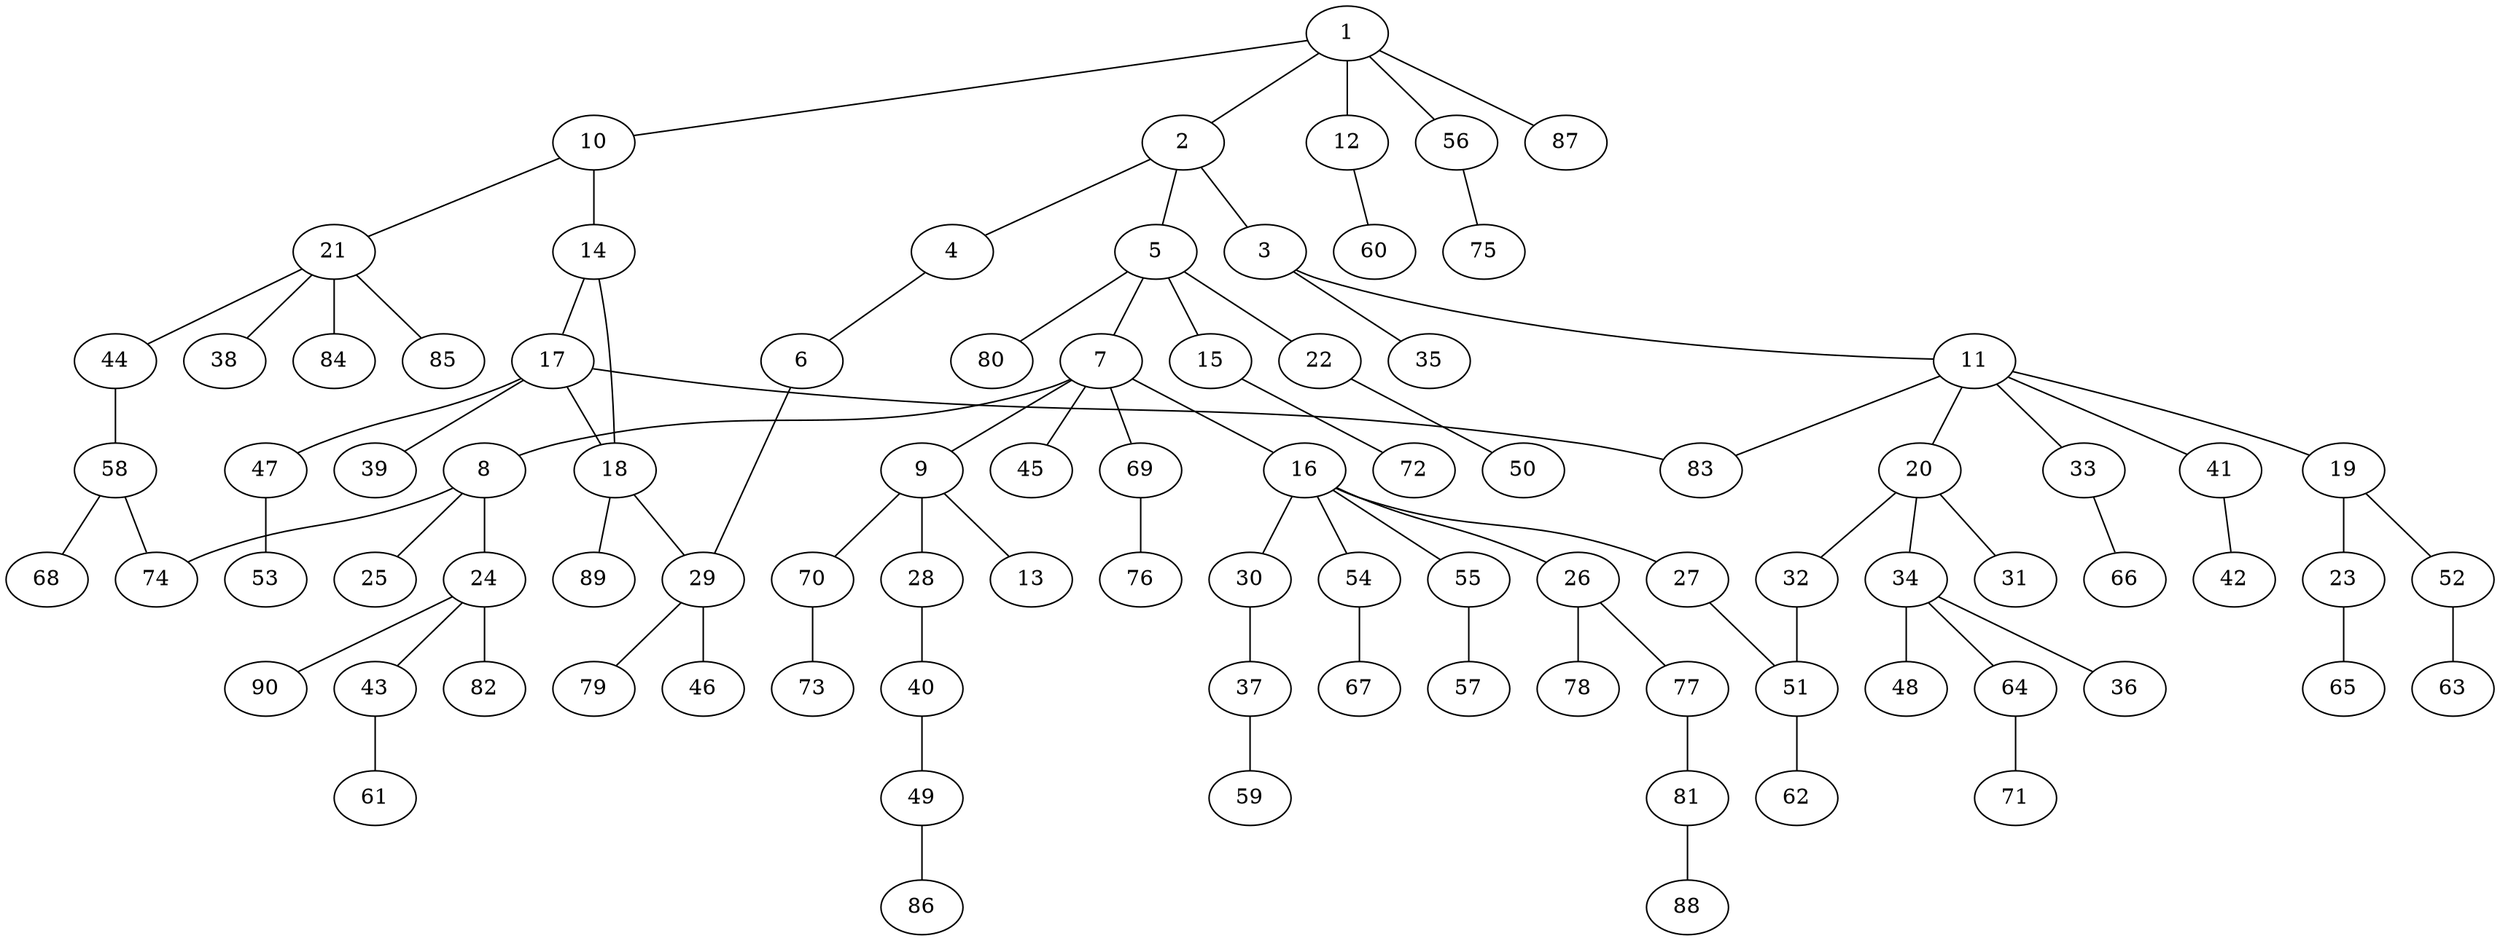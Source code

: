 graph graphname {1--2
1--10
1--12
1--56
1--87
2--3
2--4
2--5
3--11
3--35
4--6
5--7
5--15
5--22
5--80
6--29
7--8
7--9
7--16
7--45
7--69
8--24
8--25
8--74
9--13
9--28
9--70
10--14
10--21
11--19
11--20
11--33
11--41
11--83
12--60
14--17
14--18
15--72
16--26
16--27
16--30
16--54
16--55
17--18
17--39
17--47
17--83
18--29
18--89
19--23
19--52
20--31
20--32
20--34
21--38
21--44
21--84
21--85
22--50
23--65
24--43
24--82
24--90
26--77
26--78
27--51
28--40
29--46
29--79
30--37
32--51
33--66
34--36
34--48
34--64
37--59
40--49
41--42
43--61
44--58
47--53
49--86
51--62
52--63
54--67
55--57
56--75
58--68
58--74
64--71
69--76
70--73
77--81
81--88
}